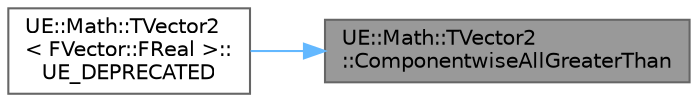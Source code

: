 digraph "UE::Math::TVector2::ComponentwiseAllGreaterThan"
{
 // INTERACTIVE_SVG=YES
 // LATEX_PDF_SIZE
  bgcolor="transparent";
  edge [fontname=Helvetica,fontsize=10,labelfontname=Helvetica,labelfontsize=10];
  node [fontname=Helvetica,fontsize=10,shape=box,height=0.2,width=0.4];
  rankdir="RL";
  Node1 [id="Node000001",label="UE::Math::TVector2\l::ComponentwiseAllGreaterThan",height=0.2,width=0.4,color="gray40", fillcolor="grey60", style="filled", fontcolor="black",tooltip="Checks whether both components of this vector are greater than another."];
  Node1 -> Node2 [id="edge1_Node000001_Node000002",dir="back",color="steelblue1",style="solid",tooltip=" "];
  Node2 [id="Node000002",label="UE::Math::TVector2\l\< FVector::FReal \>::\lUE_DEPRECATED",height=0.2,width=0.4,color="grey40", fillcolor="white", style="filled",URL="$d2/d80/structUE_1_1Math_1_1TVector2.html#a5438616074542c152306910d12ecf054",tooltip=" "];
}
